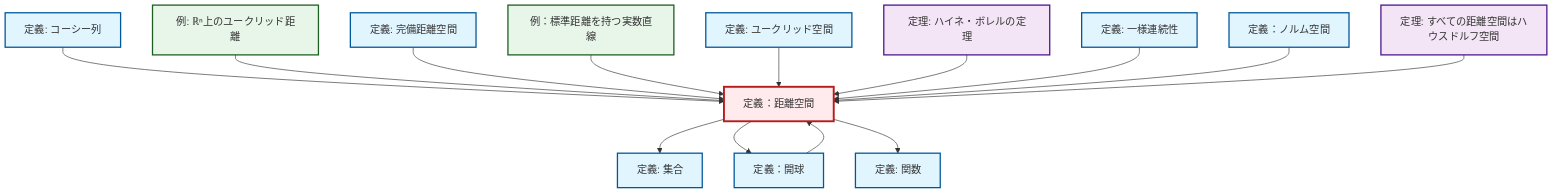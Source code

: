graph TD
    classDef definition fill:#e1f5fe,stroke:#01579b,stroke-width:2px
    classDef theorem fill:#f3e5f5,stroke:#4a148c,stroke-width:2px
    classDef axiom fill:#fff3e0,stroke:#e65100,stroke-width:2px
    classDef example fill:#e8f5e9,stroke:#1b5e20,stroke-width:2px
    classDef current fill:#ffebee,stroke:#b71c1c,stroke-width:3px
    def-metric-space["定義：距離空間"]:::definition
    def-set["定義: 集合"]:::definition
    ex-real-line-metric["例：標準距離を持つ実数直線"]:::example
    ex-euclidean-metric["例: ℝⁿ上のユークリッド距離"]:::example
    def-uniform-continuity["定義: 一様連続性"]:::definition
    thm-heine-borel["定理: ハイネ・ボレルの定理"]:::theorem
    def-normed-vector-space["定義：ノルム空間"]:::definition
    def-cauchy-sequence["定義: コーシー列"]:::definition
    def-complete-metric-space["定義: 完備距離空間"]:::definition
    thm-metric-hausdorff["定理: すべての距離空間はハウスドルフ空間"]:::theorem
    def-open-ball["定義：開球"]:::definition
    def-euclidean-space["定義: ユークリッド空間"]:::definition
    def-function["定義: 関数"]:::definition
    def-cauchy-sequence --> def-metric-space
    def-metric-space --> def-set
    ex-euclidean-metric --> def-metric-space
    def-metric-space --> def-open-ball
    def-complete-metric-space --> def-metric-space
    ex-real-line-metric --> def-metric-space
    def-euclidean-space --> def-metric-space
    thm-heine-borel --> def-metric-space
    def-metric-space --> def-function
    def-uniform-continuity --> def-metric-space
    def-open-ball --> def-metric-space
    def-normed-vector-space --> def-metric-space
    thm-metric-hausdorff --> def-metric-space
    class def-metric-space current